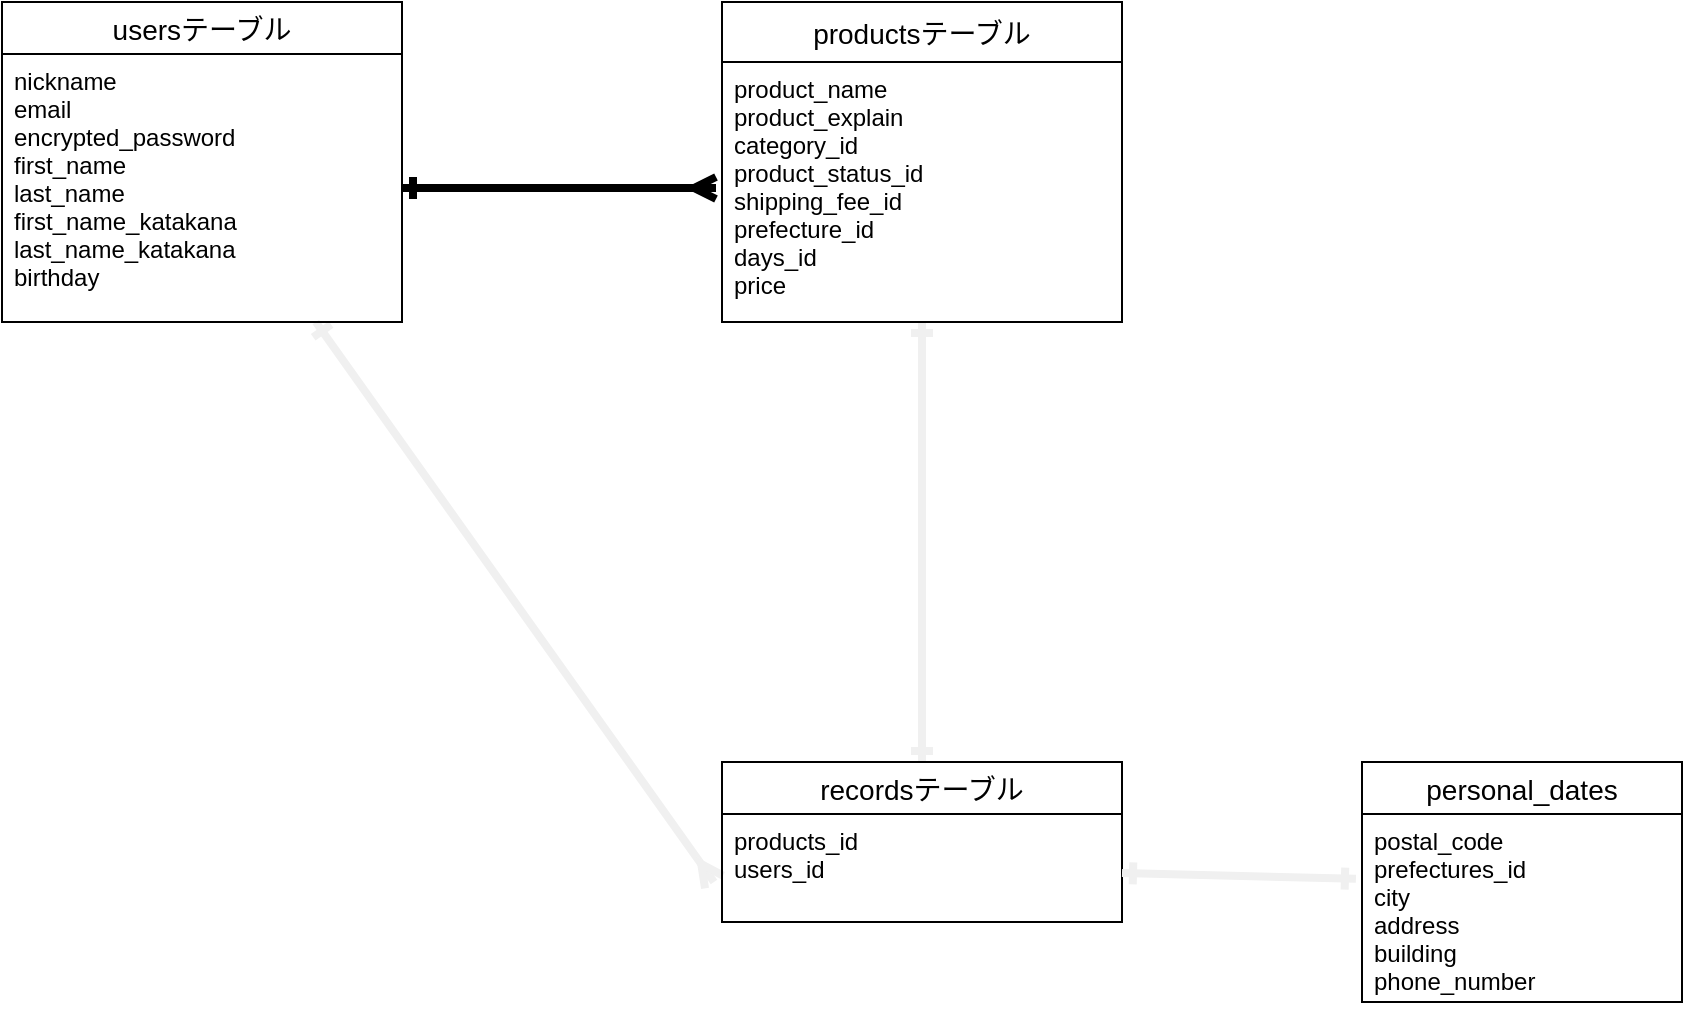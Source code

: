 <mxfile version="14.2.4" type="embed">
    <diagram id="APXYJ72tJXyHVCWqwruX" name="ページ1">
        <mxGraphModel dx="1555" dy="680" grid="1" gridSize="10" guides="1" tooltips="1" connect="1" arrows="1" fold="1" page="1" pageScale="1" pageWidth="827" pageHeight="1169" math="0" shadow="0">
            <root>
                <mxCell id="0"/>
                <mxCell id="1" parent="0"/>
                <mxCell id="16" style="edgeStyle=orthogonalEdgeStyle;rounded=0;sketch=0;orthogonalLoop=1;jettySize=auto;html=1;exitX=0.5;exitY=1;exitDx=0;exitDy=0;strokeWidth=4;" edge="1" parent="1">
                    <mxGeometry relative="1" as="geometry">
                        <mxPoint x="510" y="310" as="sourcePoint"/>
                        <mxPoint x="510" y="310" as="targetPoint"/>
                    </mxGeometry>
                </mxCell>
                <mxCell id="79" style="edgeStyle=none;rounded=0;sketch=0;orthogonalLoop=1;jettySize=auto;html=1;startArrow=ERone;startFill=0;endArrow=ERmany;endFill=0;strokeColor=#f0f0f0;strokeWidth=4;" edge="1" parent="1" source="45">
                    <mxGeometry relative="1" as="geometry">
                        <mxPoint x="276" y="450" as="targetPoint"/>
                        <Array as="points"/>
                    </mxGeometry>
                </mxCell>
                <mxCell id="45" value="usersテーブル" style="swimlane;fontStyle=0;childLayout=stackLayout;horizontal=1;startSize=26;horizontalStack=0;resizeParent=1;resizeParentMax=0;resizeLast=0;collapsible=1;marginBottom=0;align=center;fontSize=14;rounded=0;sketch=0;" vertex="1" parent="1">
                    <mxGeometry x="-80" y="10" width="200" height="160" as="geometry"/>
                </mxCell>
                <mxCell id="46" value="nickname&#10;email&#10;encrypted_password&#10;first_name&#10;last_name&#10;first_name_katakana&#10;last_name_katakana&#10;birthday" style="text;strokeColor=none;fillColor=none;spacingLeft=4;spacingRight=4;overflow=hidden;rotatable=0;points=[[0,0.5],[1,0.5]];portConstraint=eastwest;fontSize=12;" vertex="1" parent="45">
                    <mxGeometry y="26" width="200" height="134" as="geometry"/>
                </mxCell>
                <mxCell id="66" style="rounded=0;sketch=0;orthogonalLoop=1;jettySize=auto;html=1;entryX=0.5;entryY=0;entryDx=0;entryDy=0;startArrow=ERone;startFill=0;strokeColor=#f0f0f0;strokeWidth=4;endArrow=ERone;endFill=0;" edge="1" parent="1" source="50" target="62">
                    <mxGeometry relative="1" as="geometry"/>
                </mxCell>
                <mxCell id="50" value="productsテーブル" style="swimlane;fontStyle=0;childLayout=stackLayout;horizontal=1;startSize=30;horizontalStack=0;resizeParent=1;resizeParentMax=0;resizeLast=0;collapsible=1;marginBottom=0;align=center;fontSize=14;rounded=0;sketch=0;" vertex="1" parent="1">
                    <mxGeometry x="280" y="10" width="200" height="160" as="geometry"/>
                </mxCell>
                <mxCell id="68" value="product_name&#10;product_explain&#10;category_id&#10;product_status_id&#10;shipping_fee_id&#10;prefecture_id&#10;days_id&#10;price" style="text;strokeColor=none;fillColor=none;spacingLeft=4;spacingRight=4;overflow=hidden;rotatable=0;points=[[0,0.5],[1,0.5]];portConstraint=eastwest;fontSize=12;" vertex="1" parent="50">
                    <mxGeometry y="30" width="200" height="130" as="geometry"/>
                </mxCell>
                <mxCell id="54" style="edgeStyle=orthogonalEdgeStyle;sketch=0;orthogonalLoop=1;jettySize=auto;html=1;exitX=1;exitY=0.5;exitDx=0;exitDy=0;strokeWidth=4;rounded=0;startArrow=ERone;startFill=0;endArrow=ERmany;endFill=0;" edge="1" parent="1" source="46">
                    <mxGeometry relative="1" as="geometry">
                        <mxPoint x="277" y="103" as="targetPoint"/>
                    </mxGeometry>
                </mxCell>
                <mxCell id="62" value="recordsテーブル" style="swimlane;fontStyle=0;childLayout=stackLayout;horizontal=1;startSize=26;horizontalStack=0;resizeParent=1;resizeParentMax=0;resizeLast=0;collapsible=1;marginBottom=0;align=center;fontSize=14;rounded=0;sketch=0;" vertex="1" parent="1">
                    <mxGeometry x="280" y="390" width="200" height="80" as="geometry"/>
                </mxCell>
                <mxCell id="63" value="products_id&#10;users_id&#10;" style="text;strokeColor=none;fillColor=none;spacingLeft=4;spacingRight=4;overflow=hidden;rotatable=0;points=[[0,0.5],[1,0.5]];portConstraint=eastwest;fontSize=12;" vertex="1" parent="62">
                    <mxGeometry y="26" width="200" height="54" as="geometry"/>
                </mxCell>
                <mxCell id="73" value="personal_dates" style="swimlane;fontStyle=0;childLayout=stackLayout;horizontal=1;startSize=26;horizontalStack=0;resizeParent=1;resizeParentMax=0;resizeLast=0;collapsible=1;marginBottom=0;align=center;fontSize=14;rounded=0;sketch=0;" vertex="1" parent="1">
                    <mxGeometry x="600" y="390" width="160" height="120" as="geometry"/>
                </mxCell>
                <mxCell id="74" value="postal_code&#10;prefectures_id&#10;city&#10;address&#10;building&#10;phone_number" style="text;strokeColor=none;fillColor=none;spacingLeft=4;spacingRight=4;overflow=hidden;rotatable=0;points=[[0,0.5],[1,0.5]];portConstraint=eastwest;fontSize=12;" vertex="1" parent="73">
                    <mxGeometry y="26" width="160" height="94" as="geometry"/>
                </mxCell>
                <mxCell id="78" style="edgeStyle=none;rounded=0;sketch=0;orthogonalLoop=1;jettySize=auto;html=1;entryX=-0.019;entryY=0.345;entryDx=0;entryDy=0;entryPerimeter=0;startArrow=ERone;startFill=0;endArrow=ERone;endFill=0;strokeColor=#f0f0f0;strokeWidth=4;" edge="1" parent="1" source="63" target="74">
                    <mxGeometry relative="1" as="geometry"/>
                </mxCell>
            </root>
        </mxGraphModel>
    </diagram>
</mxfile>